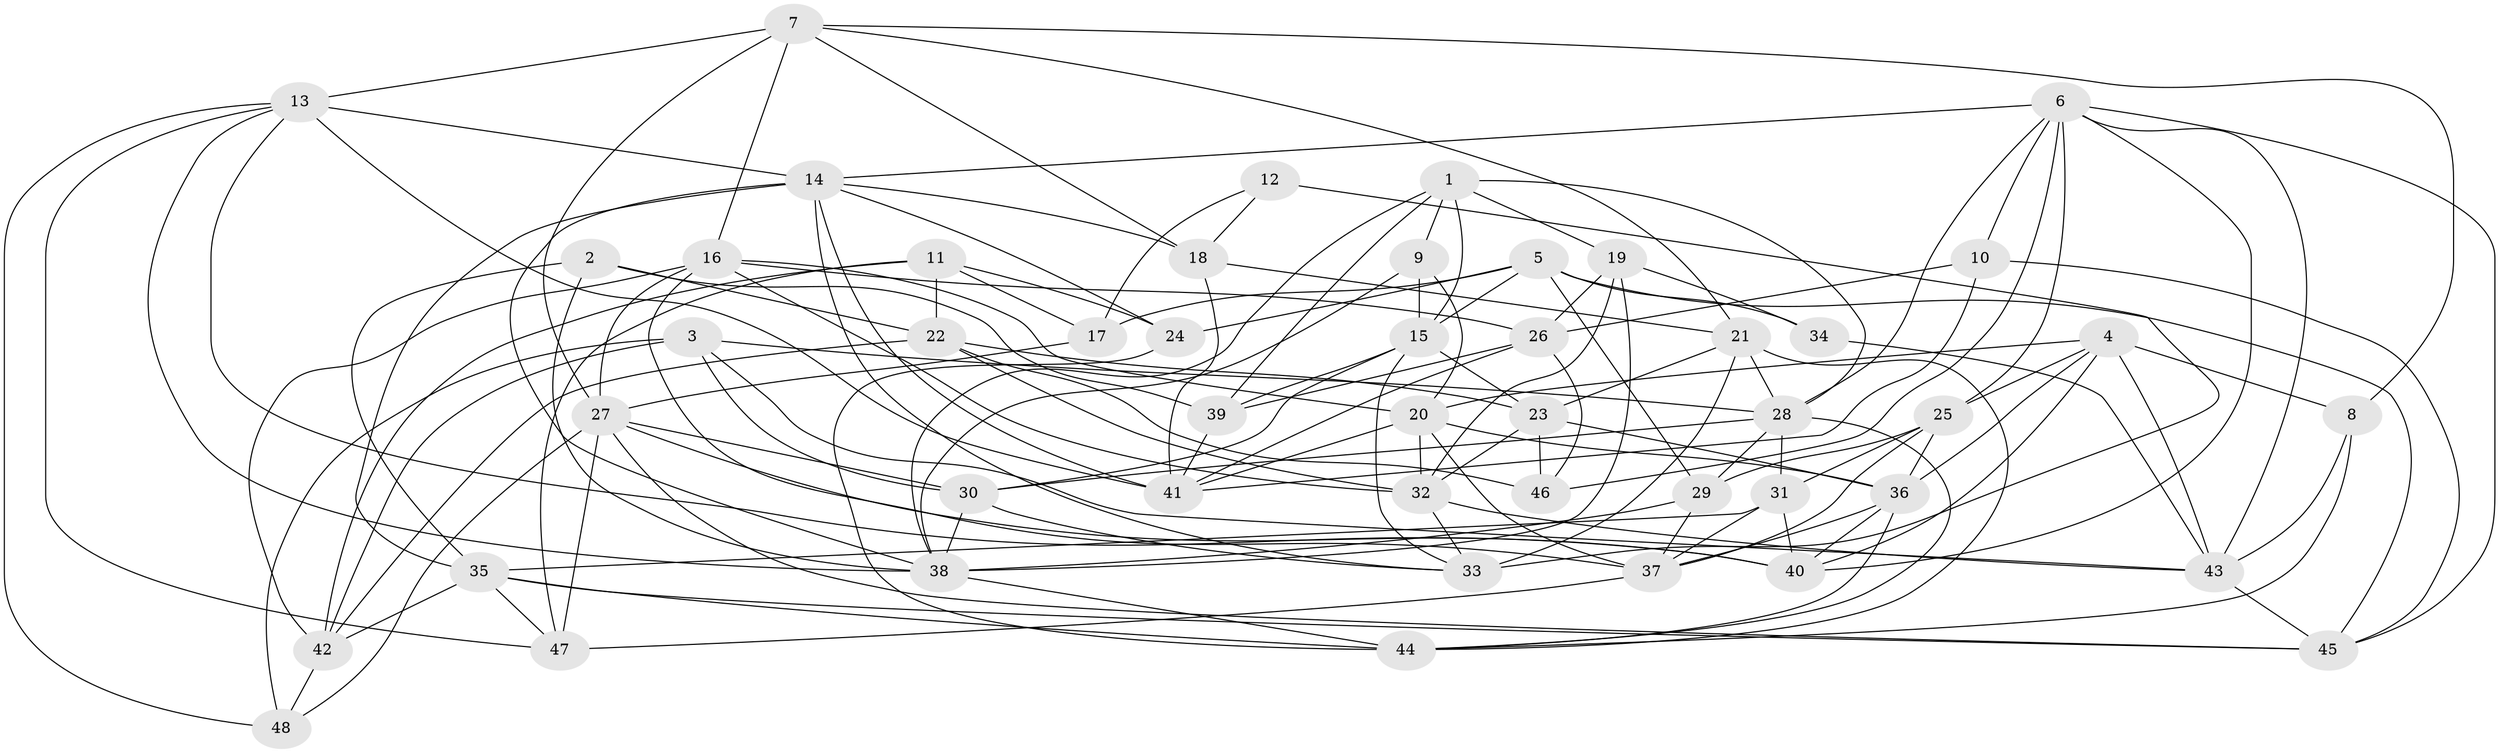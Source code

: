 // original degree distribution, {4: 1.0}
// Generated by graph-tools (version 1.1) at 2025/38/03/04/25 23:38:16]
// undirected, 48 vertices, 140 edges
graph export_dot {
  node [color=gray90,style=filled];
  1;
  2;
  3;
  4;
  5;
  6;
  7;
  8;
  9;
  10;
  11;
  12;
  13;
  14;
  15;
  16;
  17;
  18;
  19;
  20;
  21;
  22;
  23;
  24;
  25;
  26;
  27;
  28;
  29;
  30;
  31;
  32;
  33;
  34;
  35;
  36;
  37;
  38;
  39;
  40;
  41;
  42;
  43;
  44;
  45;
  46;
  47;
  48;
  1 -- 9 [weight=1.0];
  1 -- 15 [weight=1.0];
  1 -- 19 [weight=1.0];
  1 -- 28 [weight=1.0];
  1 -- 38 [weight=1.0];
  1 -- 39 [weight=1.0];
  2 -- 22 [weight=1.0];
  2 -- 35 [weight=1.0];
  2 -- 38 [weight=1.0];
  2 -- 39 [weight=1.0];
  3 -- 28 [weight=1.0];
  3 -- 30 [weight=1.0];
  3 -- 42 [weight=1.0];
  3 -- 43 [weight=2.0];
  3 -- 48 [weight=1.0];
  4 -- 8 [weight=1.0];
  4 -- 20 [weight=1.0];
  4 -- 25 [weight=1.0];
  4 -- 36 [weight=1.0];
  4 -- 40 [weight=1.0];
  4 -- 43 [weight=1.0];
  5 -- 15 [weight=1.0];
  5 -- 17 [weight=2.0];
  5 -- 24 [weight=1.0];
  5 -- 29 [weight=1.0];
  5 -- 34 [weight=2.0];
  5 -- 45 [weight=1.0];
  6 -- 10 [weight=1.0];
  6 -- 14 [weight=1.0];
  6 -- 25 [weight=1.0];
  6 -- 28 [weight=1.0];
  6 -- 40 [weight=1.0];
  6 -- 43 [weight=1.0];
  6 -- 45 [weight=1.0];
  6 -- 46 [weight=1.0];
  7 -- 8 [weight=1.0];
  7 -- 13 [weight=1.0];
  7 -- 16 [weight=1.0];
  7 -- 18 [weight=1.0];
  7 -- 21 [weight=1.0];
  7 -- 27 [weight=1.0];
  8 -- 43 [weight=1.0];
  8 -- 44 [weight=1.0];
  9 -- 15 [weight=2.0];
  9 -- 20 [weight=2.0];
  9 -- 38 [weight=1.0];
  10 -- 26 [weight=1.0];
  10 -- 41 [weight=1.0];
  10 -- 45 [weight=1.0];
  11 -- 17 [weight=1.0];
  11 -- 22 [weight=2.0];
  11 -- 24 [weight=1.0];
  11 -- 42 [weight=1.0];
  11 -- 47 [weight=1.0];
  12 -- 17 [weight=2.0];
  12 -- 18 [weight=1.0];
  12 -- 33 [weight=3.0];
  13 -- 14 [weight=1.0];
  13 -- 38 [weight=1.0];
  13 -- 40 [weight=1.0];
  13 -- 41 [weight=2.0];
  13 -- 47 [weight=1.0];
  13 -- 48 [weight=1.0];
  14 -- 18 [weight=1.0];
  14 -- 24 [weight=1.0];
  14 -- 33 [weight=1.0];
  14 -- 35 [weight=1.0];
  14 -- 38 [weight=1.0];
  14 -- 41 [weight=1.0];
  15 -- 23 [weight=1.0];
  15 -- 30 [weight=1.0];
  15 -- 33 [weight=1.0];
  15 -- 39 [weight=1.0];
  16 -- 20 [weight=1.0];
  16 -- 26 [weight=1.0];
  16 -- 27 [weight=1.0];
  16 -- 32 [weight=1.0];
  16 -- 37 [weight=2.0];
  16 -- 42 [weight=1.0];
  17 -- 27 [weight=1.0];
  18 -- 21 [weight=1.0];
  18 -- 41 [weight=2.0];
  19 -- 26 [weight=1.0];
  19 -- 32 [weight=2.0];
  19 -- 34 [weight=1.0];
  19 -- 38 [weight=1.0];
  20 -- 32 [weight=1.0];
  20 -- 36 [weight=1.0];
  20 -- 37 [weight=1.0];
  20 -- 41 [weight=1.0];
  21 -- 23 [weight=1.0];
  21 -- 28 [weight=1.0];
  21 -- 33 [weight=1.0];
  21 -- 44 [weight=1.0];
  22 -- 23 [weight=2.0];
  22 -- 32 [weight=1.0];
  22 -- 42 [weight=1.0];
  22 -- 46 [weight=1.0];
  23 -- 32 [weight=1.0];
  23 -- 36 [weight=2.0];
  23 -- 46 [weight=1.0];
  24 -- 44 [weight=1.0];
  25 -- 29 [weight=1.0];
  25 -- 31 [weight=1.0];
  25 -- 36 [weight=1.0];
  25 -- 37 [weight=1.0];
  26 -- 39 [weight=1.0];
  26 -- 41 [weight=1.0];
  26 -- 46 [weight=1.0];
  27 -- 30 [weight=1.0];
  27 -- 40 [weight=1.0];
  27 -- 45 [weight=1.0];
  27 -- 47 [weight=1.0];
  27 -- 48 [weight=1.0];
  28 -- 29 [weight=1.0];
  28 -- 30 [weight=1.0];
  28 -- 31 [weight=1.0];
  28 -- 44 [weight=1.0];
  29 -- 37 [weight=2.0];
  29 -- 38 [weight=1.0];
  30 -- 33 [weight=1.0];
  30 -- 38 [weight=1.0];
  31 -- 35 [weight=2.0];
  31 -- 37 [weight=1.0];
  31 -- 40 [weight=1.0];
  32 -- 33 [weight=1.0];
  32 -- 43 [weight=1.0];
  34 -- 43 [weight=1.0];
  35 -- 42 [weight=1.0];
  35 -- 44 [weight=1.0];
  35 -- 45 [weight=1.0];
  35 -- 47 [weight=1.0];
  36 -- 37 [weight=1.0];
  36 -- 40 [weight=1.0];
  36 -- 44 [weight=1.0];
  37 -- 47 [weight=2.0];
  38 -- 44 [weight=2.0];
  39 -- 41 [weight=2.0];
  42 -- 48 [weight=1.0];
  43 -- 45 [weight=1.0];
}
